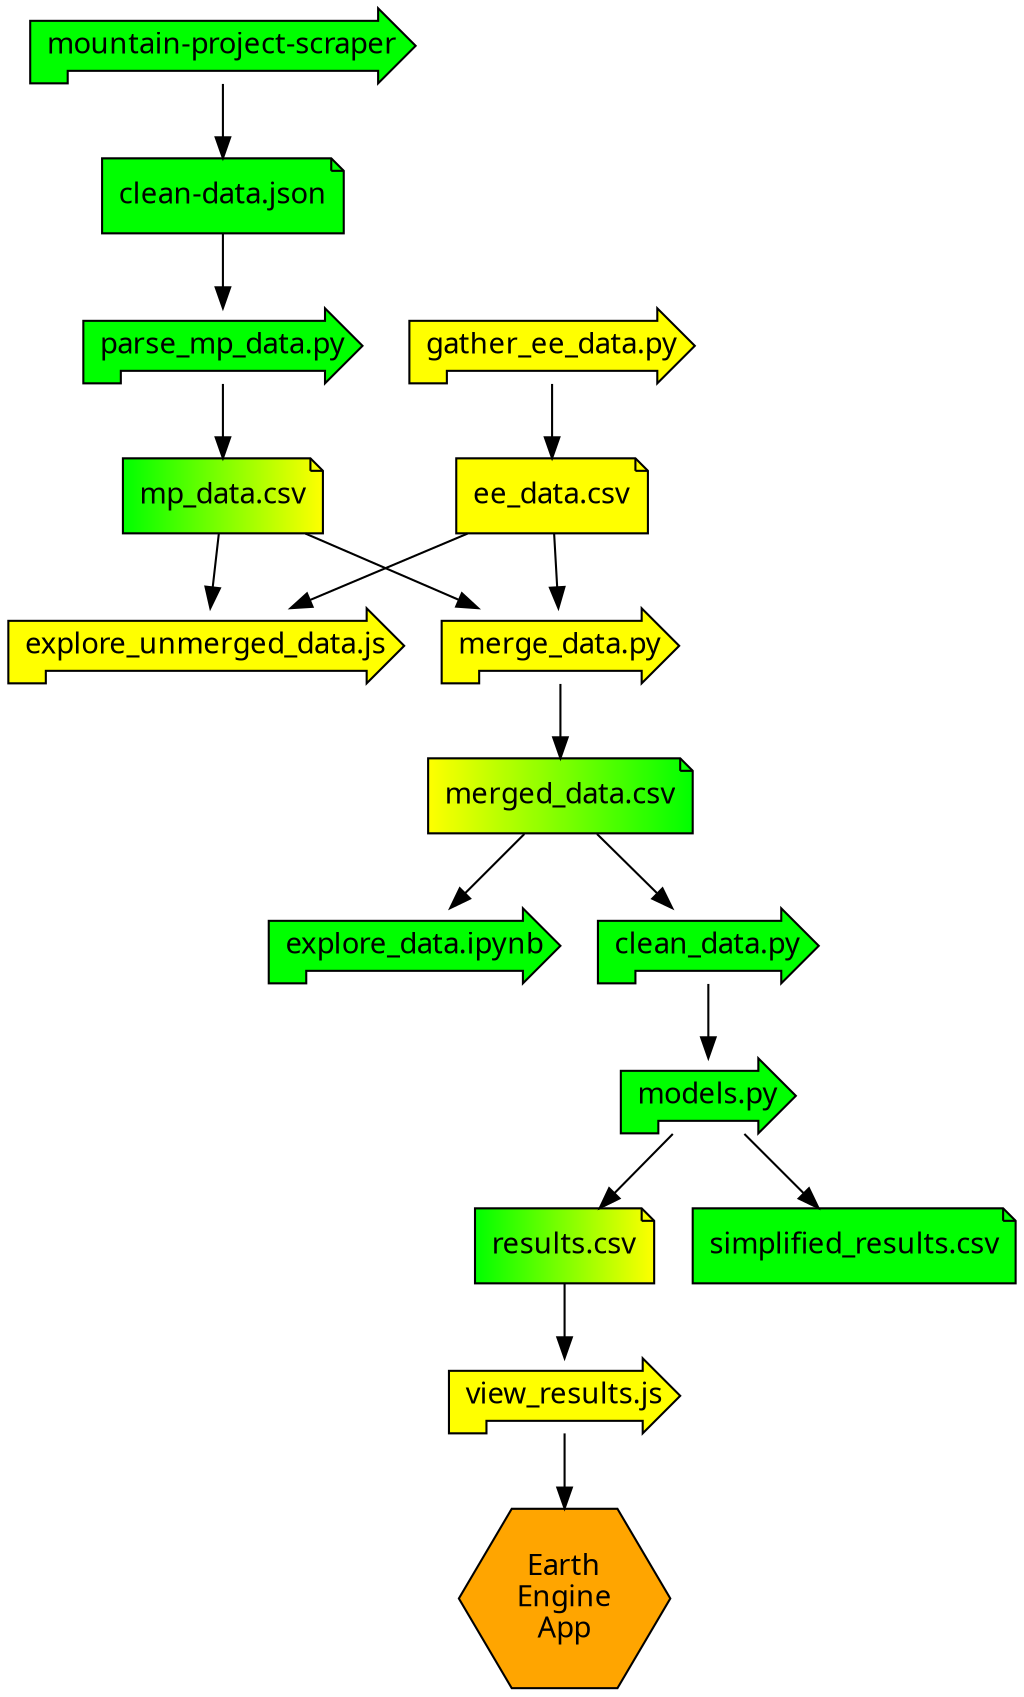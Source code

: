 # To render as image, run: $ dot -Tpng pipeline.dot -o pipeline.png

digraph G {
  node [fontname = "Menlo"; style = filled]

  mp_scrape [label = "mountain-project-scraper"; shape = rpromoter; fillcolor = green]
  json [label = "clean-data.json"; shape = note; fillcolor = green]
  parse_mp [label = "parse_mp_data.py"; shape = rpromoter; fillcolor = green]
  mp_data [label = "mp_data.csv"; shape = note; fillcolor = "green:yellow"]
  explore_unmerged [label = "explore_unmerged_data.js"; shape = rpromoter; fillcolor = yellow]

  gather_ee [label = "gather_ee_data.py"; shape = rpromoter; fillcolor = yellow]
  ee_data [label = "ee_data.csv"; shape = note; fillcolor = yellow]
  merge_data [label = "merge_data.py"; shape = rpromoter; fillcolor = "yellow"]
  merged_data [label = "merged_data.csv"; shape = note; fillcolor = "yellow:green"]
  explore_data [label = "explore_data.ipynb"; shape = rpromoter; fillcolor = green]

  clean_data [label = "clean_data.py"; shape = rpromoter; fillcolor = green]
  models [label = "models.py"; shape = rpromoter; fillcolor = green]
  results [label = "results.csv"; shape = note; fillcolor = "green:yellow"]
  simplified_results [label = "simplified_results.csv"; shape = note; fillcolor = "green"]

  view_results [label = "view_results.js"; shape = rpromoter; fillcolor = yellow]
  app [label = "Earth\nEngine\nApp"; shape = hexagon; fillcolor = orange]

  mp_scrape -> json -> parse_mp -> mp_data -> {explore_unmerged, merge_data}
  gather_ee -> ee_data -> {explore_unmerged, merge_data}
  merge_data -> merged_data -> {explore_data, clean_data}
  clean_data -> models -> {results, simplified_results}
  results -> view_results -> app
}